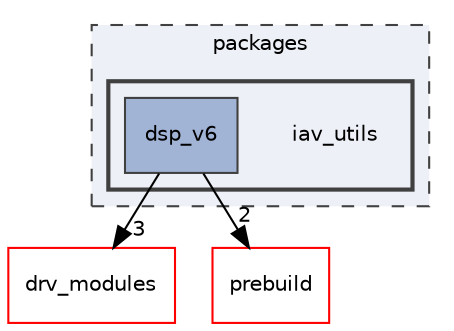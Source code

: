 digraph "packages/iav_utils"
{
 // INTERACTIVE_SVG=YES
 // LATEX_PDF_SIZE
  bgcolor="transparent";
  edge [fontname="Helvetica",fontsize="10",labelfontname="Helvetica",labelfontsize="10"];
  node [fontname="Helvetica",fontsize="10",shape=record];
  compound=true
  subgraph clusterdir_93501a11e921083efbd154e0cdff5f10 {
    graph [ bgcolor="#edf0f7", pencolor="grey25", style="filled,dashed,", label="packages", fontname="Helvetica", fontsize="10", URL="dir_93501a11e921083efbd154e0cdff5f10.html"]
  subgraph clusterdir_d105f4986db140ebbb18ac63f686f6c2 {
    graph [ bgcolor="#edf0f7", pencolor="grey25", style="filled,bold,", label="", fontname="Helvetica", fontsize="10", URL="dir_d105f4986db140ebbb18ac63f686f6c2.html"]
    dir_d105f4986db140ebbb18ac63f686f6c2 [shape=plaintext, label="iav_utils"];
  dir_974f5a9cdb33a66f137f29e31db96895 [shape=box, label="dsp_v6", style="filled,", fillcolor="#a2b4d6", color="grey25", URL="dir_974f5a9cdb33a66f137f29e31db96895.html"];
  }
  }
  dir_3f8e3e5cc57197a86ac156d9cb931dab [shape=box, label="drv_modules", style="", fillcolor="#edf0f7", color="red", URL="dir_3f8e3e5cc57197a86ac156d9cb931dab.html"];
  dir_f6e9262795688d5cd1daee5088492cb3 [shape=box, label="prebuild", style="", fillcolor="#edf0f7", color="red", URL="dir_f6e9262795688d5cd1daee5088492cb3.html"];
  dir_974f5a9cdb33a66f137f29e31db96895->dir_3f8e3e5cc57197a86ac156d9cb931dab [headlabel="3", labeldistance=1.5 headhref="dir_000017_000015.html"];
  dir_974f5a9cdb33a66f137f29e31db96895->dir_f6e9262795688d5cd1daee5088492cb3 [headlabel="2", labeldistance=1.5 headhref="dir_000017_000047.html"];
}
